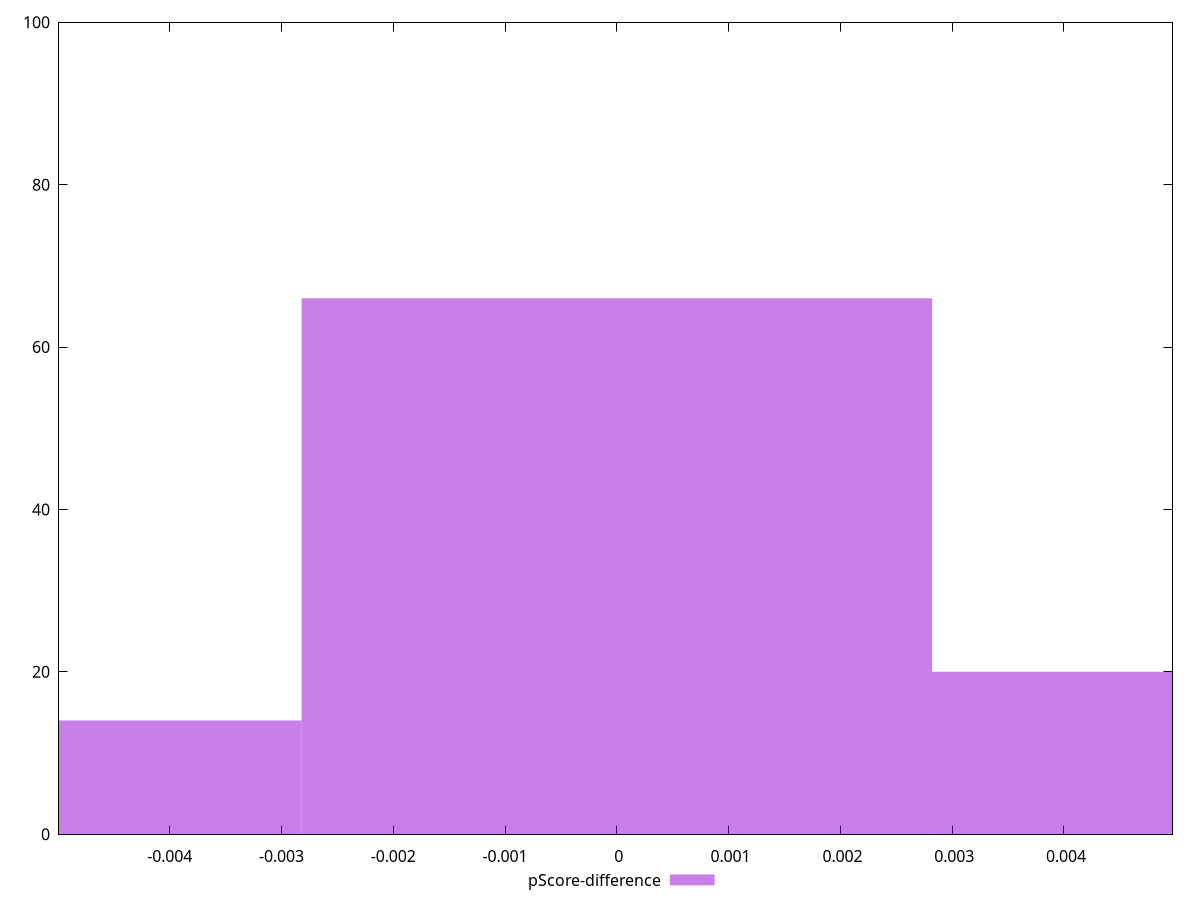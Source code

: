 reset

$pScoreDifference <<EOF
0 66
-0.005641333281258789 14
0.005641333281258789 20
EOF

set key outside below
set boxwidth 0.005641333281258789
set xrange [-0.004991033771102514:0.004971283637653125]
set yrange [0:100]
set trange [0:100]
set style fill transparent solid 0.5 noborder
set terminal svg size 640, 490 enhanced background rgb 'white'
set output "reports/report_00028_2021-02-24T12-49-42.674Z/estimated-input-latency/samples/music/pScore-difference/histogram.svg"

plot $pScoreDifference title "pScore-difference" with boxes

reset
